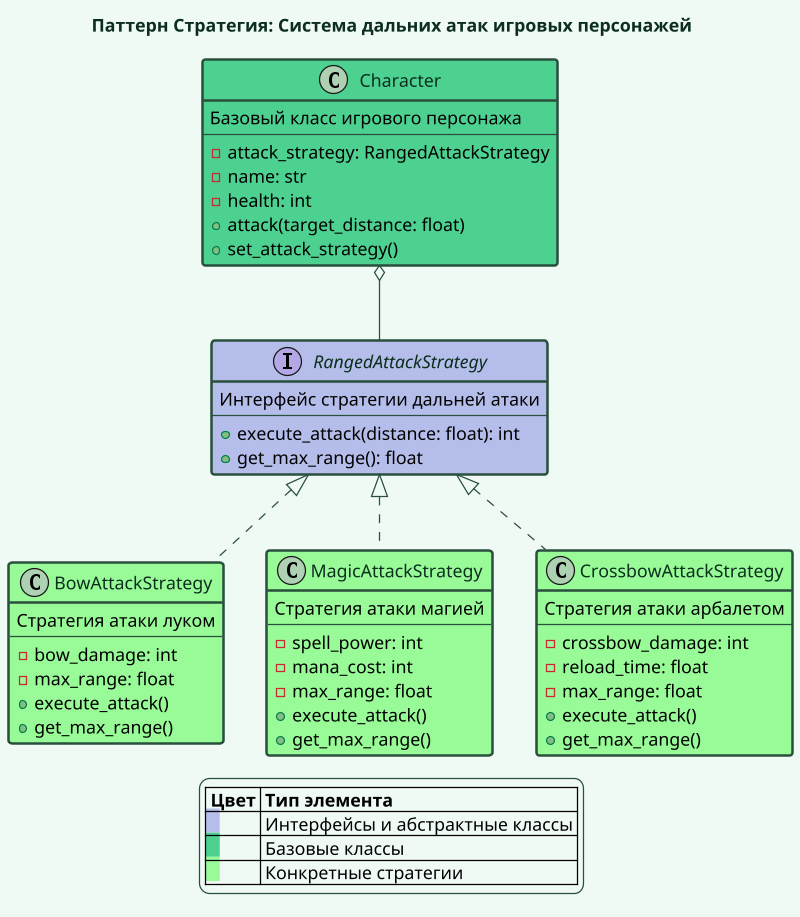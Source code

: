 @startuml

scale 800 width
skinparam BackgroundColor f0faf5
skinparam TitleFontColor 0b2e1d

'Настройки для легенды
skinparam LegendBackgroundColor f0faf5
skinparam LegendBorderColor 294f3d

'Настройки для стрелок
skinparam ArrowColor 294f3d
skinparam ArrowThickness 1
skinparam ArrowFontColor 294f3d
skinparam ArrowFontName Monospace

'Настройки для классов
skinparam ClassBorderColor #294f3d
skinparam ClassFontColor #0b2e1d
skinparam ClassBorderThickness 2

title "Паттерн Стратегия: Система дальних атак игровых персонажей"

interface "RangedAttackStrategy" as RAS #b5beeb {
    Интерфейс стратегии дальней атаки
    ---
    + execute_attack(distance: float): int
    + get_max_range(): float
}

class "Character" as CHAR #4dd191 {
    Базовый класс игрового персонажа
    ---
    - attack_strategy: RangedAttackStrategy
    - name: str
    - health: int
    + attack(target_distance: float)
    + set_attack_strategy()
}

class "BowAttackStrategy" as BOW #98FB98 {
    Стратегия атаки луком
    ---
    - bow_damage: int
    - max_range: float
    + execute_attack()
    + get_max_range()
}

class "MagicAttackStrategy" as MAGIC #98FB98 {
    Стратегия атаки магией
    ---
    - spell_power: int
    - mana_cost: int
    - max_range: float
    + execute_attack()
    + get_max_range()
}

class "CrossbowAttackStrategy" as CROSS #98FB98 {
    Стратегия атаки арбалетом
    ---
    - crossbow_damage: int
    - reload_time: float
    - max_range: float
    + execute_attack()
    + get_max_range()
}

' Реализация и связи
RAS <|.. BOW
RAS <|.. MAGIC
RAS <|.. CROSS
CHAR o-- RAS

legend
|= Цвет |= Тип элемента |
|<back:#b5beeb>   | Интерфейсы и абстрактные классы |
|<back:#4dd191>   | Базовые классы |
|<back:#98FB98>   | Конкретные стратегии |
endlegend

@enduml
